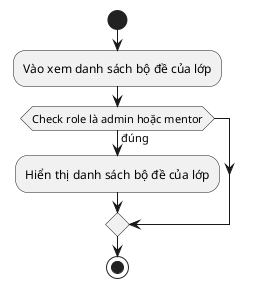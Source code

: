 @startuml LayDanhSachBoDeKiemTra
start
:Vào xem danh sách bộ đề của lớp;
if (Check role là admin hoặc mentor) is (đúng) then 
:Hiển thị danh sách bộ đề của lớp;
endif
stop
@enduml